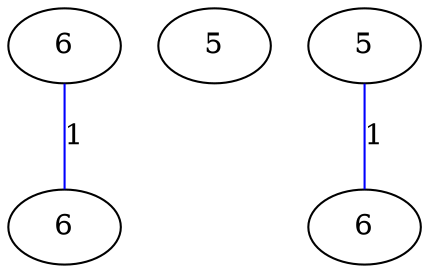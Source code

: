 graph G {
	0 [label="6"];
	1 [label="6"];
	2 [label="5"];
	3 [label="5"];
	4 [label="6"];
	0 -- 1 [label="1", color=blue];
	3 -- 4 [label="1", color=blue];
}